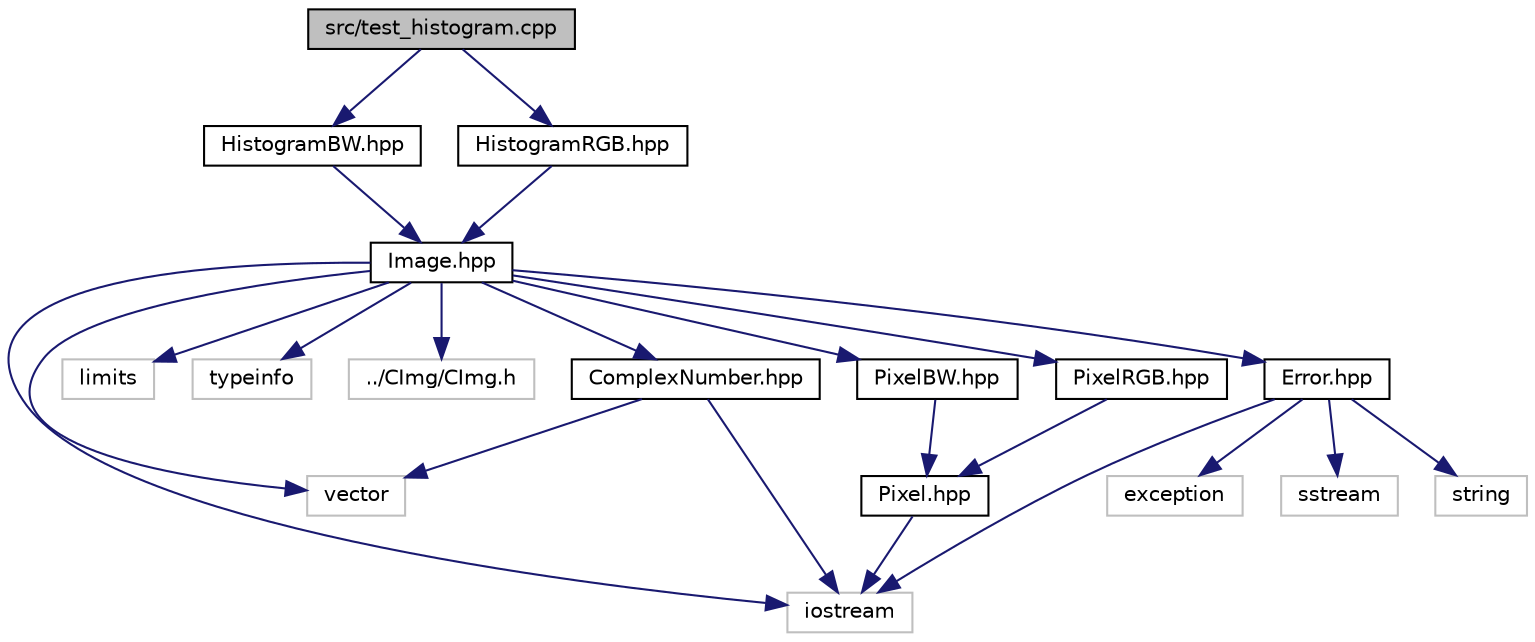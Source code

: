 digraph "src/test_histogram.cpp"
{
  edge [fontname="Helvetica",fontsize="10",labelfontname="Helvetica",labelfontsize="10"];
  node [fontname="Helvetica",fontsize="10",shape=record];
  Node1 [label="src/test_histogram.cpp",height=0.2,width=0.4,color="black", fillcolor="grey75", style="filled", fontcolor="black"];
  Node1 -> Node2 [color="midnightblue",fontsize="10",style="solid",fontname="Helvetica"];
  Node2 [label="HistogramBW.hpp",height=0.2,width=0.4,color="black", fillcolor="white", style="filled",URL="$_histogram_b_w_8hpp.html"];
  Node2 -> Node3 [color="midnightblue",fontsize="10",style="solid",fontname="Helvetica"];
  Node3 [label="Image.hpp",height=0.2,width=0.4,color="black", fillcolor="white", style="filled",URL="$_image_8hpp.html"];
  Node3 -> Node4 [color="midnightblue",fontsize="10",style="solid",fontname="Helvetica"];
  Node4 [label="iostream",height=0.2,width=0.4,color="grey75", fillcolor="white", style="filled"];
  Node3 -> Node5 [color="midnightblue",fontsize="10",style="solid",fontname="Helvetica"];
  Node5 [label="vector",height=0.2,width=0.4,color="grey75", fillcolor="white", style="filled"];
  Node3 -> Node6 [color="midnightblue",fontsize="10",style="solid",fontname="Helvetica"];
  Node6 [label="limits",height=0.2,width=0.4,color="grey75", fillcolor="white", style="filled"];
  Node3 -> Node7 [color="midnightblue",fontsize="10",style="solid",fontname="Helvetica"];
  Node7 [label="typeinfo",height=0.2,width=0.4,color="grey75", fillcolor="white", style="filled"];
  Node3 -> Node8 [color="midnightblue",fontsize="10",style="solid",fontname="Helvetica"];
  Node8 [label="../CImg/CImg.h",height=0.2,width=0.4,color="grey75", fillcolor="white", style="filled"];
  Node3 -> Node9 [color="midnightblue",fontsize="10",style="solid",fontname="Helvetica"];
  Node9 [label="ComplexNumber.hpp",height=0.2,width=0.4,color="black", fillcolor="white", style="filled",URL="$_complex_number_8hpp.html"];
  Node9 -> Node4 [color="midnightblue",fontsize="10",style="solid",fontname="Helvetica"];
  Node9 -> Node5 [color="midnightblue",fontsize="10",style="solid",fontname="Helvetica"];
  Node3 -> Node10 [color="midnightblue",fontsize="10",style="solid",fontname="Helvetica"];
  Node10 [label="PixelBW.hpp",height=0.2,width=0.4,color="black", fillcolor="white", style="filled",URL="$_pixel_b_w_8hpp.html"];
  Node10 -> Node11 [color="midnightblue",fontsize="10",style="solid",fontname="Helvetica"];
  Node11 [label="Pixel.hpp",height=0.2,width=0.4,color="black", fillcolor="white", style="filled",URL="$_pixel_8hpp.html"];
  Node11 -> Node4 [color="midnightblue",fontsize="10",style="solid",fontname="Helvetica"];
  Node3 -> Node12 [color="midnightblue",fontsize="10",style="solid",fontname="Helvetica"];
  Node12 [label="PixelRGB.hpp",height=0.2,width=0.4,color="black", fillcolor="white", style="filled",URL="$_pixel_r_g_b_8hpp.html"];
  Node12 -> Node11 [color="midnightblue",fontsize="10",style="solid",fontname="Helvetica"];
  Node3 -> Node13 [color="midnightblue",fontsize="10",style="solid",fontname="Helvetica"];
  Node13 [label="Error.hpp",height=0.2,width=0.4,color="black", fillcolor="white", style="filled",URL="$_error_8hpp.html"];
  Node13 -> Node14 [color="midnightblue",fontsize="10",style="solid",fontname="Helvetica"];
  Node14 [label="exception",height=0.2,width=0.4,color="grey75", fillcolor="white", style="filled"];
  Node13 -> Node4 [color="midnightblue",fontsize="10",style="solid",fontname="Helvetica"];
  Node13 -> Node15 [color="midnightblue",fontsize="10",style="solid",fontname="Helvetica"];
  Node15 [label="sstream",height=0.2,width=0.4,color="grey75", fillcolor="white", style="filled"];
  Node13 -> Node16 [color="midnightblue",fontsize="10",style="solid",fontname="Helvetica"];
  Node16 [label="string",height=0.2,width=0.4,color="grey75", fillcolor="white", style="filled"];
  Node1 -> Node17 [color="midnightblue",fontsize="10",style="solid",fontname="Helvetica"];
  Node17 [label="HistogramRGB.hpp",height=0.2,width=0.4,color="black", fillcolor="white", style="filled",URL="$_histogram_r_g_b_8hpp.html"];
  Node17 -> Node3 [color="midnightblue",fontsize="10",style="solid",fontname="Helvetica"];
}
